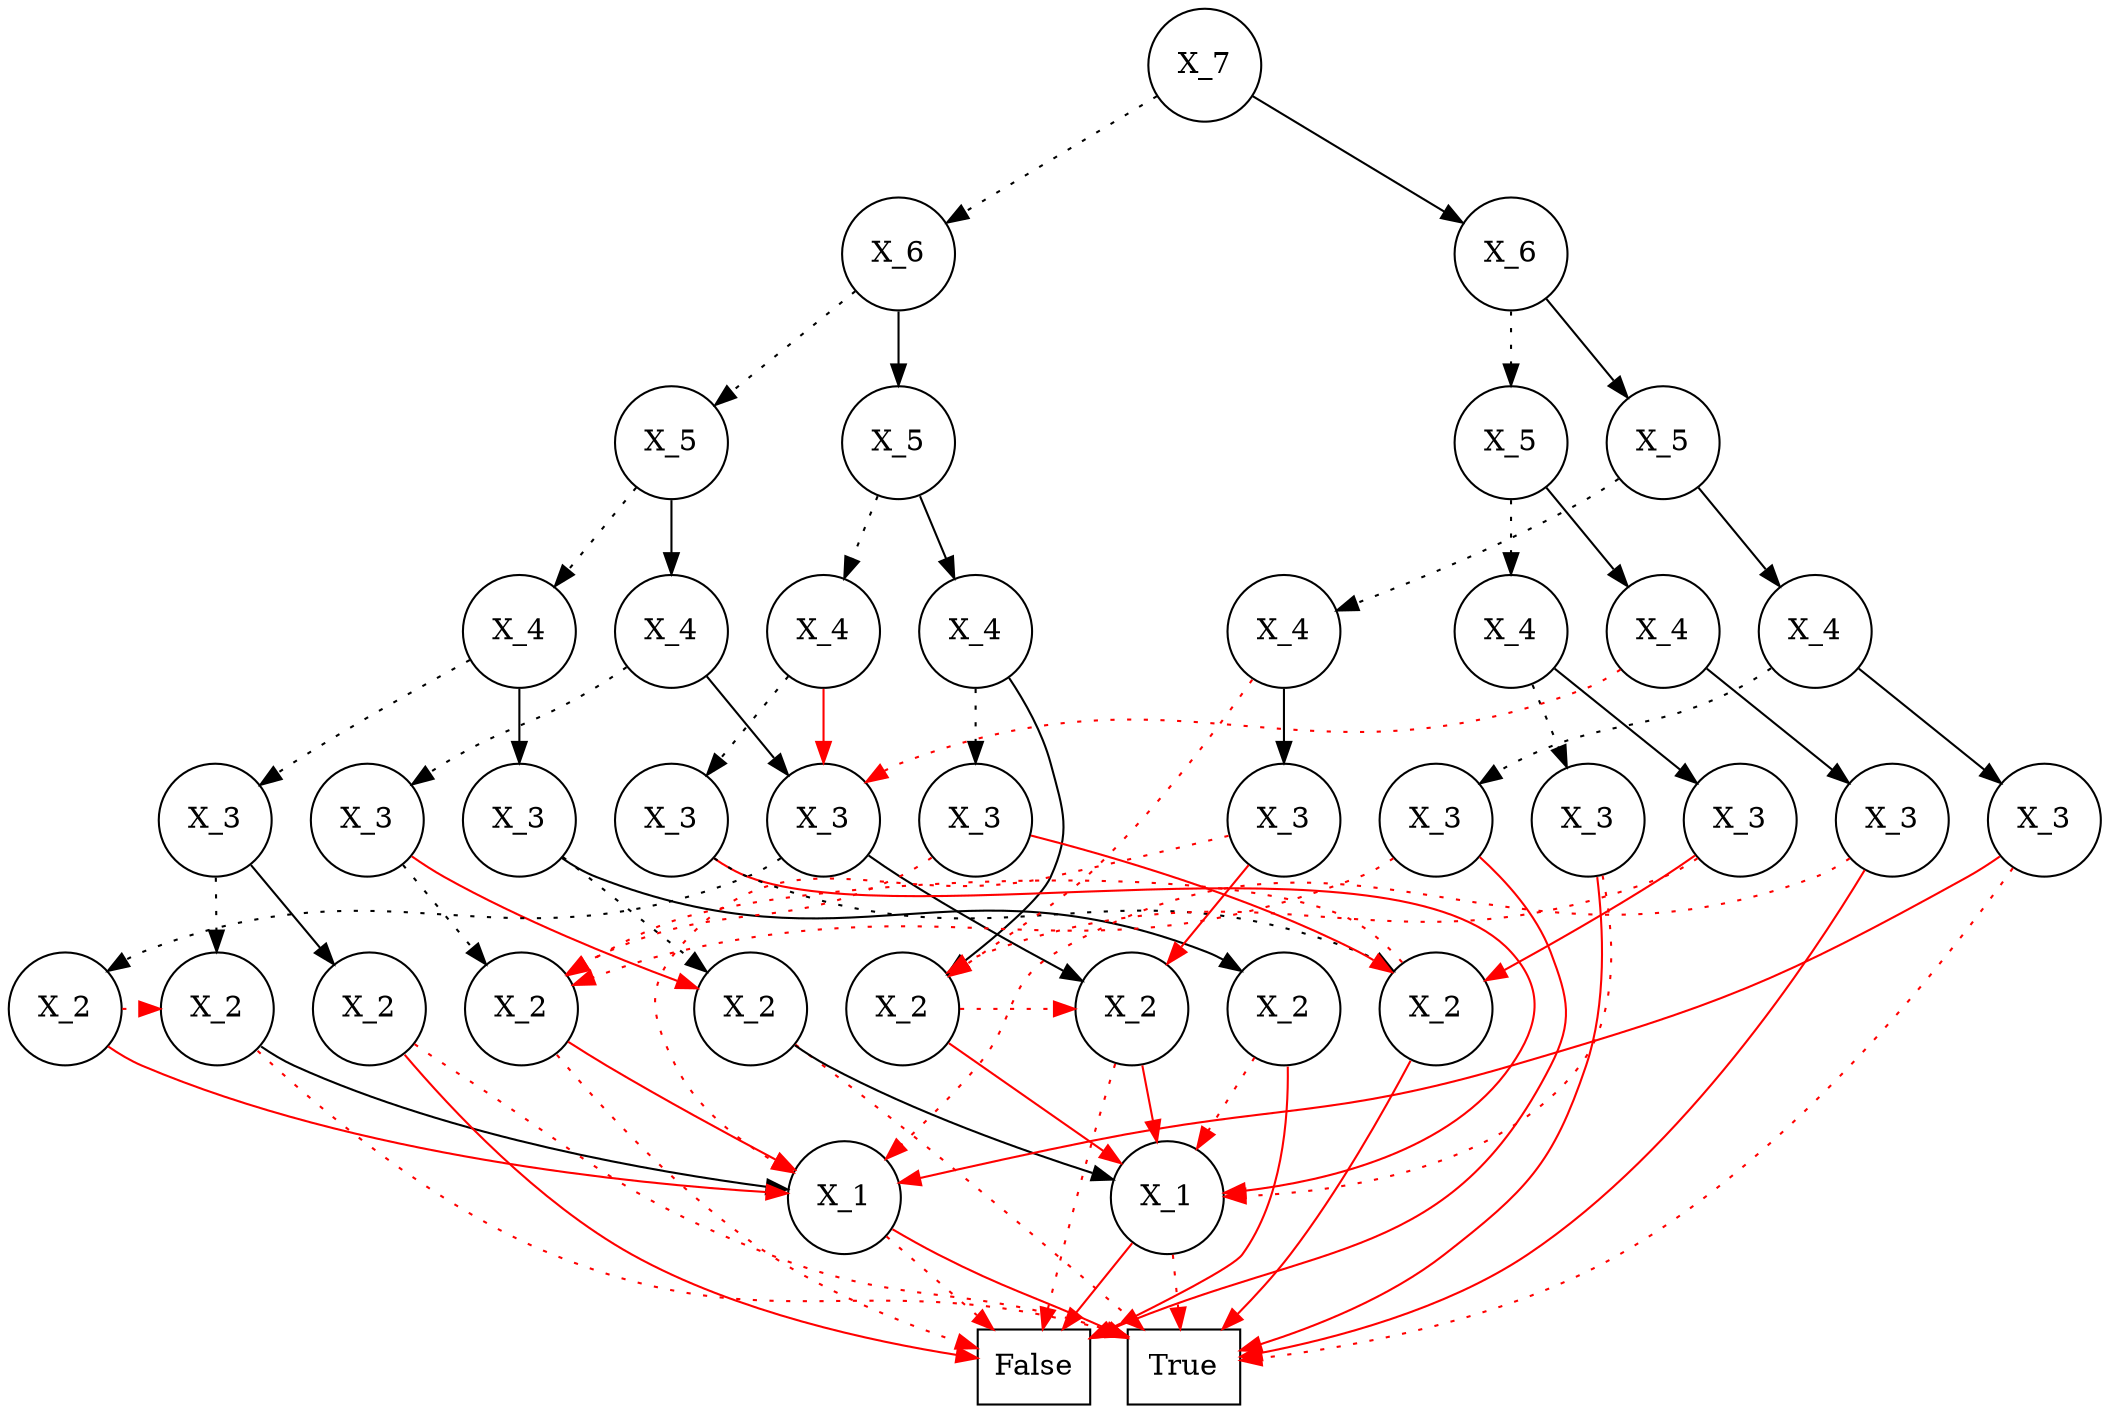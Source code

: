 digraph {
   graph [ordering=out]; node [shape=circle]; edge []; 
subgraph{  39 [label= "X_7"]
  39 -> 25[style=dotted] 
  39 -> 38
  25 [label= "X_6"]
  25 -> 17[style=dotted] 
  25 -> 24
  17 [label= "X_5"]
  17 -> 10[style=dotted] 
  17 -> 16
  10 [label= "X_4"]
  10 -> 5[style=dotted] 
  10 -> 9
  5 [label= "X_3"]
  5 -> 3[style=dotted] 
  5 -> 4
  3 [label= "X_2"]
  3 -> 1[style=dotted, color=red] 
  3 -> 2
  2 [label= "X_1"]
  2 -> 0[style=dotted, color=red] 
  2 -> 1[color=red] 
  4 [label= "X_2"]
  4 -> 1[style=dotted, color=red] 
  4 -> 0[color=red] 
  9 [label= "X_3"]
  9 -> 7[style=dotted] 
  9 -> 8
  7 [label= "X_2"]
  7 -> 1[style=dotted, color=red] 
  7 -> 6
  6 [label= "X_1"]
  6 -> 1[style=dotted, color=red] 
  6 -> 0[color=red] 
  8 [label= "X_2"]
  8 -> 6[style=dotted, color=red] 
  8 -> 0[color=red] 
  16 [label= "X_4"]
  16 -> 12[style=dotted] 
  16 -> 15
  12 [label= "X_3"]
  12 -> 11[style=dotted] 
  12 -> 7[color=red] 
  11 [label= "X_2"]
  11 -> 0[style=dotted, color=red] 
  11 -> 2[color=red] 
  15 [label= "X_3"]
  15 -> 13[style=dotted] 
  15 -> 14
  13 [label= "X_2"]
  13 -> 3[style=dotted, color=red] 
  13 -> 2[color=red] 
  14 [label= "X_2"]
  14 -> 0[style=dotted, color=red] 
  14 -> 6[color=red] 
  24 [label= "X_5"]
  24 -> 20[style=dotted] 
  24 -> 23
  20 [label= "X_4"]
  20 -> 19[style=dotted] 
  20 -> 15[color=red] 
  19 [label= "X_3"]
  19 -> 18[style=dotted] 
  19 -> 6[color=red] 
  18 [label= "X_2"]
  18 -> 11[style=dotted, color=red] 
  18 -> 1[color=red] 
  23 [label= "X_4"]
  23 -> 21[style=dotted] 
  23 -> 22
  21 [label= "X_3"]
  21 -> 11[style=dotted, color=red] 
  21 -> 18[color=red] 
  22 [label= "X_2"]
  22 -> 14[style=dotted, color=red] 
  22 -> 6[color=red] 
  38 [label= "X_6"]
  38 -> 31[style=dotted] 
  38 -> 37
  31 [label= "X_5"]
  31 -> 28[style=dotted] 
  31 -> 30
  28 [label= "X_4"]
  28 -> 26[style=dotted] 
  28 -> 27
  26 [label= "X_3"]
  26 -> 6[style=dotted, color=red] 
  26 -> 1[color=red] 
  27 [label= "X_3"]
  27 -> 22[style=dotted, color=red] 
  27 -> 18[color=red] 
  30 [label= "X_4"]
  30 -> 15[style=dotted, color=red] 
  30 -> 29
  29 [label= "X_3"]
  29 -> 2[style=dotted, color=red] 
  29 -> 1[color=red] 
  37 [label= "X_5"]
  37 -> 33[style=dotted] 
  37 -> 36
  33 [label= "X_4"]
  33 -> 22[style=dotted, color=red] 
  33 -> 32
  32 [label= "X_3"]
  32 -> 2[style=dotted, color=red] 
  32 -> 14[color=red] 
  36 [label= "X_4"]
  36 -> 34[style=dotted] 
  36 -> 35
  34 [label= "X_3"]
  34 -> 11[style=dotted, color=red] 
  34 -> 0[color=red] 
  35 [label= "X_3"]
  35 -> 1[style=dotted, color=red] 
  35 -> 2[color=red] 
  0 [label= "False", shape=rectangle]
  1 [label= "True", shape=rectangle]
{rank = same;0;1;}{rank = same;2;6;}{rank = same;3;4;7;8;11;13;14;18;22;}{rank = same;5;9;12;15;19;21;26;27;29;32;34;35;}{rank = same;10;16;20;23;28;30;33;36;}{rank = same;17;24;31;37;}{rank = same;25;38;}{rank = same;39;}}}